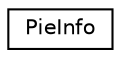 digraph G
{
  edge [fontname="Helvetica",fontsize="10",labelfontname="Helvetica",labelfontsize="10"];
  node [fontname="Helvetica",fontsize="10",shape=record];
  rankdir=LR;
  Node1 [label="PieInfo",height=0.2,width=0.4,color="black", fillcolor="white", style="filled",URL="$interface_pie_info.html",tooltip="Used as Pie reporting model file."];
}
